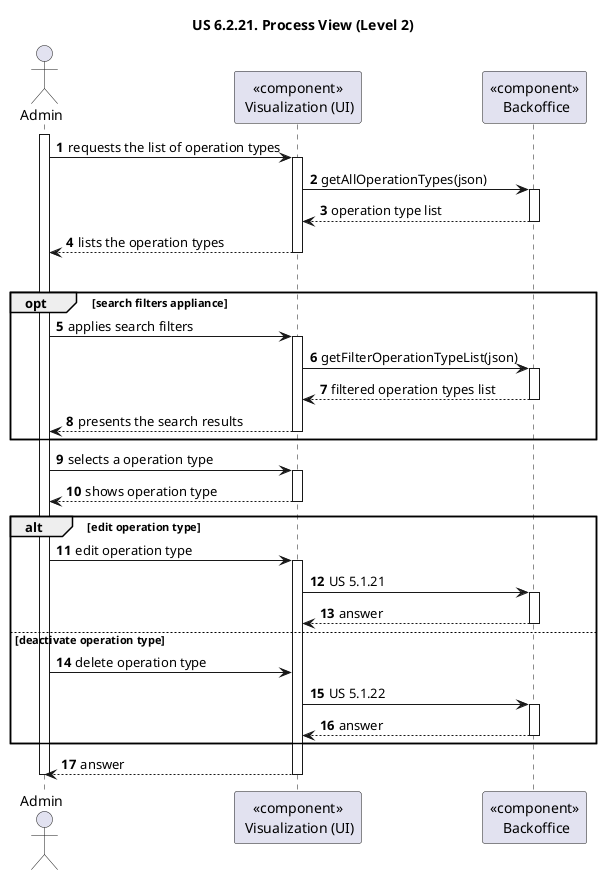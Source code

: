 @startuml
'https://plantuml.com/sequence-diagram

title "US 6.2.21. Process View (Level 2)"

autonumber

actor Admin as ADM
participant "<<component>>\n Visualization (UI)" as UI
participant "<<component>>\n Backoffice" as BACK

activate ADM
ADM-> UI : requests the list of operation types
activate UI

UI -> BACK : getAllOperationTypes(json)
activate BACK

BACK --> UI : operation type list
deactivate BACK

ADM <-- UI : lists the operation types
deactivate UI
|||

    opt search filters appliance
        ADM-> UI : applies search filters
        activate UI

            UI -> BACK : getFilterOperationTypeList(json)
            activate BACK

            BACK --> UI : filtered operation types list
            deactivate BACK

        ADM <-- UI : presents the search results
        deactivate UI
    end opt

ADM-> UI : selects a operation type
activate UI

ADM <-- UI : shows operation type
deactivate UI

    alt  edit operation type
        ADM -> UI : edit operation type
        activate UI

        UI -> BACK : US 5.1.21
        activate BACK

        BACK --> UI : answer
        deactivate BACK


    else deactivate operation type

        ADM -> UI : delete operation type

        UI -> BACK : US 5.1.22
        activate BACK

        BACK --> UI : answer
        deactivate BACK

    end alt

ADM <-- UI : answer
deactivate UI
deactivate ADM

@enduml